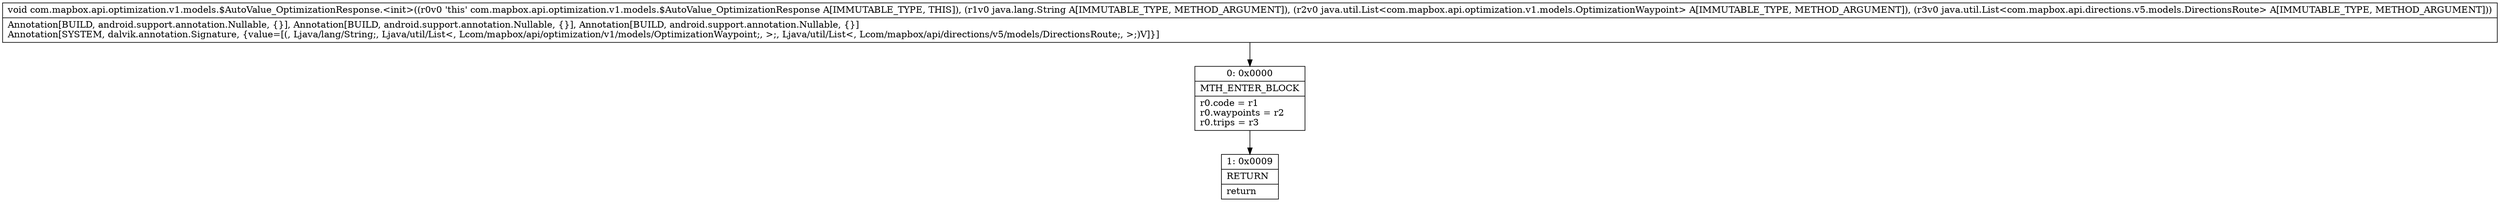 digraph "CFG forcom.mapbox.api.optimization.v1.models.$AutoValue_OptimizationResponse.\<init\>(Ljava\/lang\/String;Ljava\/util\/List;Ljava\/util\/List;)V" {
Node_0 [shape=record,label="{0\:\ 0x0000|MTH_ENTER_BLOCK\l|r0.code = r1\lr0.waypoints = r2\lr0.trips = r3\l}"];
Node_1 [shape=record,label="{1\:\ 0x0009|RETURN\l|return\l}"];
MethodNode[shape=record,label="{void com.mapbox.api.optimization.v1.models.$AutoValue_OptimizationResponse.\<init\>((r0v0 'this' com.mapbox.api.optimization.v1.models.$AutoValue_OptimizationResponse A[IMMUTABLE_TYPE, THIS]), (r1v0 java.lang.String A[IMMUTABLE_TYPE, METHOD_ARGUMENT]), (r2v0 java.util.List\<com.mapbox.api.optimization.v1.models.OptimizationWaypoint\> A[IMMUTABLE_TYPE, METHOD_ARGUMENT]), (r3v0 java.util.List\<com.mapbox.api.directions.v5.models.DirectionsRoute\> A[IMMUTABLE_TYPE, METHOD_ARGUMENT]))  | Annotation[BUILD, android.support.annotation.Nullable, \{\}], Annotation[BUILD, android.support.annotation.Nullable, \{\}], Annotation[BUILD, android.support.annotation.Nullable, \{\}]\lAnnotation[SYSTEM, dalvik.annotation.Signature, \{value=[(, Ljava\/lang\/String;, Ljava\/util\/List\<, Lcom\/mapbox\/api\/optimization\/v1\/models\/OptimizationWaypoint;, \>;, Ljava\/util\/List\<, Lcom\/mapbox\/api\/directions\/v5\/models\/DirectionsRoute;, \>;)V]\}]\l}"];
MethodNode -> Node_0;
Node_0 -> Node_1;
}

